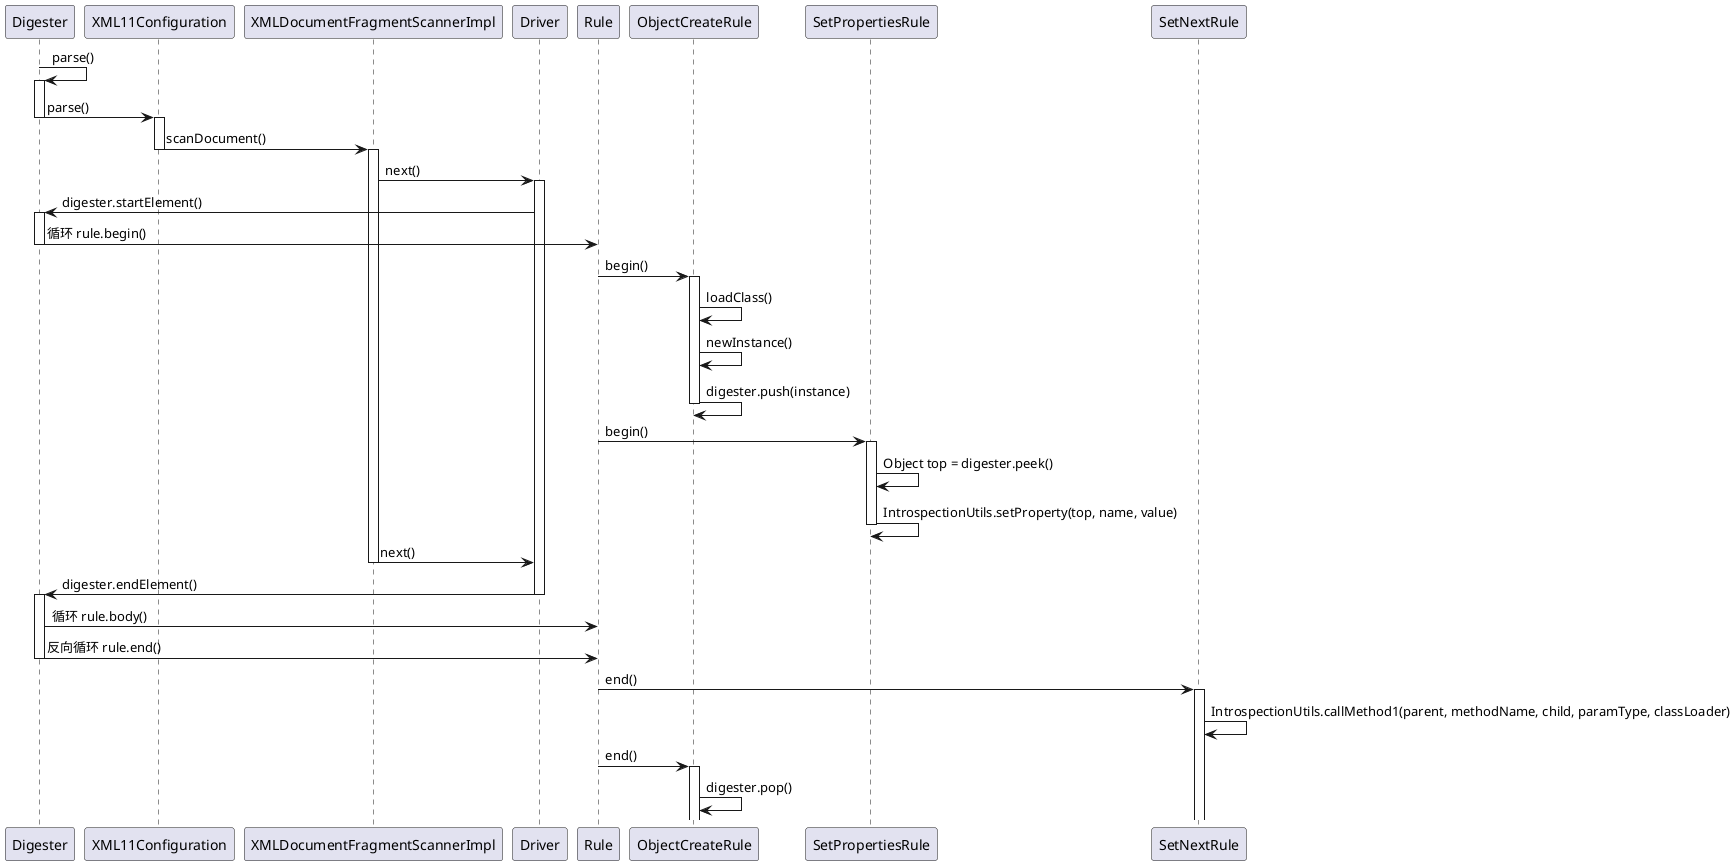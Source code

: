 @startuml
Digester -> Digester ++: parse()
Digester -> XML11Configuration : parse()
Digester --


XML11Configuration ++
XML11Configuration -> XMLDocumentFragmentScannerImpl : scanDocument()
XML11Configuration --
XMLDocumentFragmentScannerImpl ++
XMLDocumentFragmentScannerImpl -> Driver : next()

Driver ++
Driver -> Digester : digester.startElement()

Digester ++
Digester -> Rule : 循环 rule.begin()
Digester --
Rule -> ObjectCreateRule ++: begin()
ObjectCreateRule -> ObjectCreateRule : loadClass()
ObjectCreateRule -> ObjectCreateRule : newInstance()
ObjectCreateRule -> ObjectCreateRule : digester.push(instance)
ObjectCreateRule --
Rule -> SetPropertiesRule ++: begin()
SetPropertiesRule -> SetPropertiesRule : Object top = digester.peek()
SetPropertiesRule -> SetPropertiesRule : IntrospectionUtils.setProperty(top, name, value)
SetPropertiesRule --

XMLDocumentFragmentScannerImpl -> Driver : next()
XMLDocumentFragmentScannerImpl --
Driver -> Digester : digester.endElement()

Driver --

Digester ++
Digester -> Rule : 循环 rule.body()
Digester -> Rule : 反向循环 rule.end()
Digester --
Rule -> SetNextRule ++: end()
SetNextRule -> SetNextRule : IntrospectionUtils.callMethod1(parent, methodName, child, paramType, classLoader)
Rule -> ObjectCreateRule ++: end()
ObjectCreateRule -> ObjectCreateRule : digester.pop()

@enduml